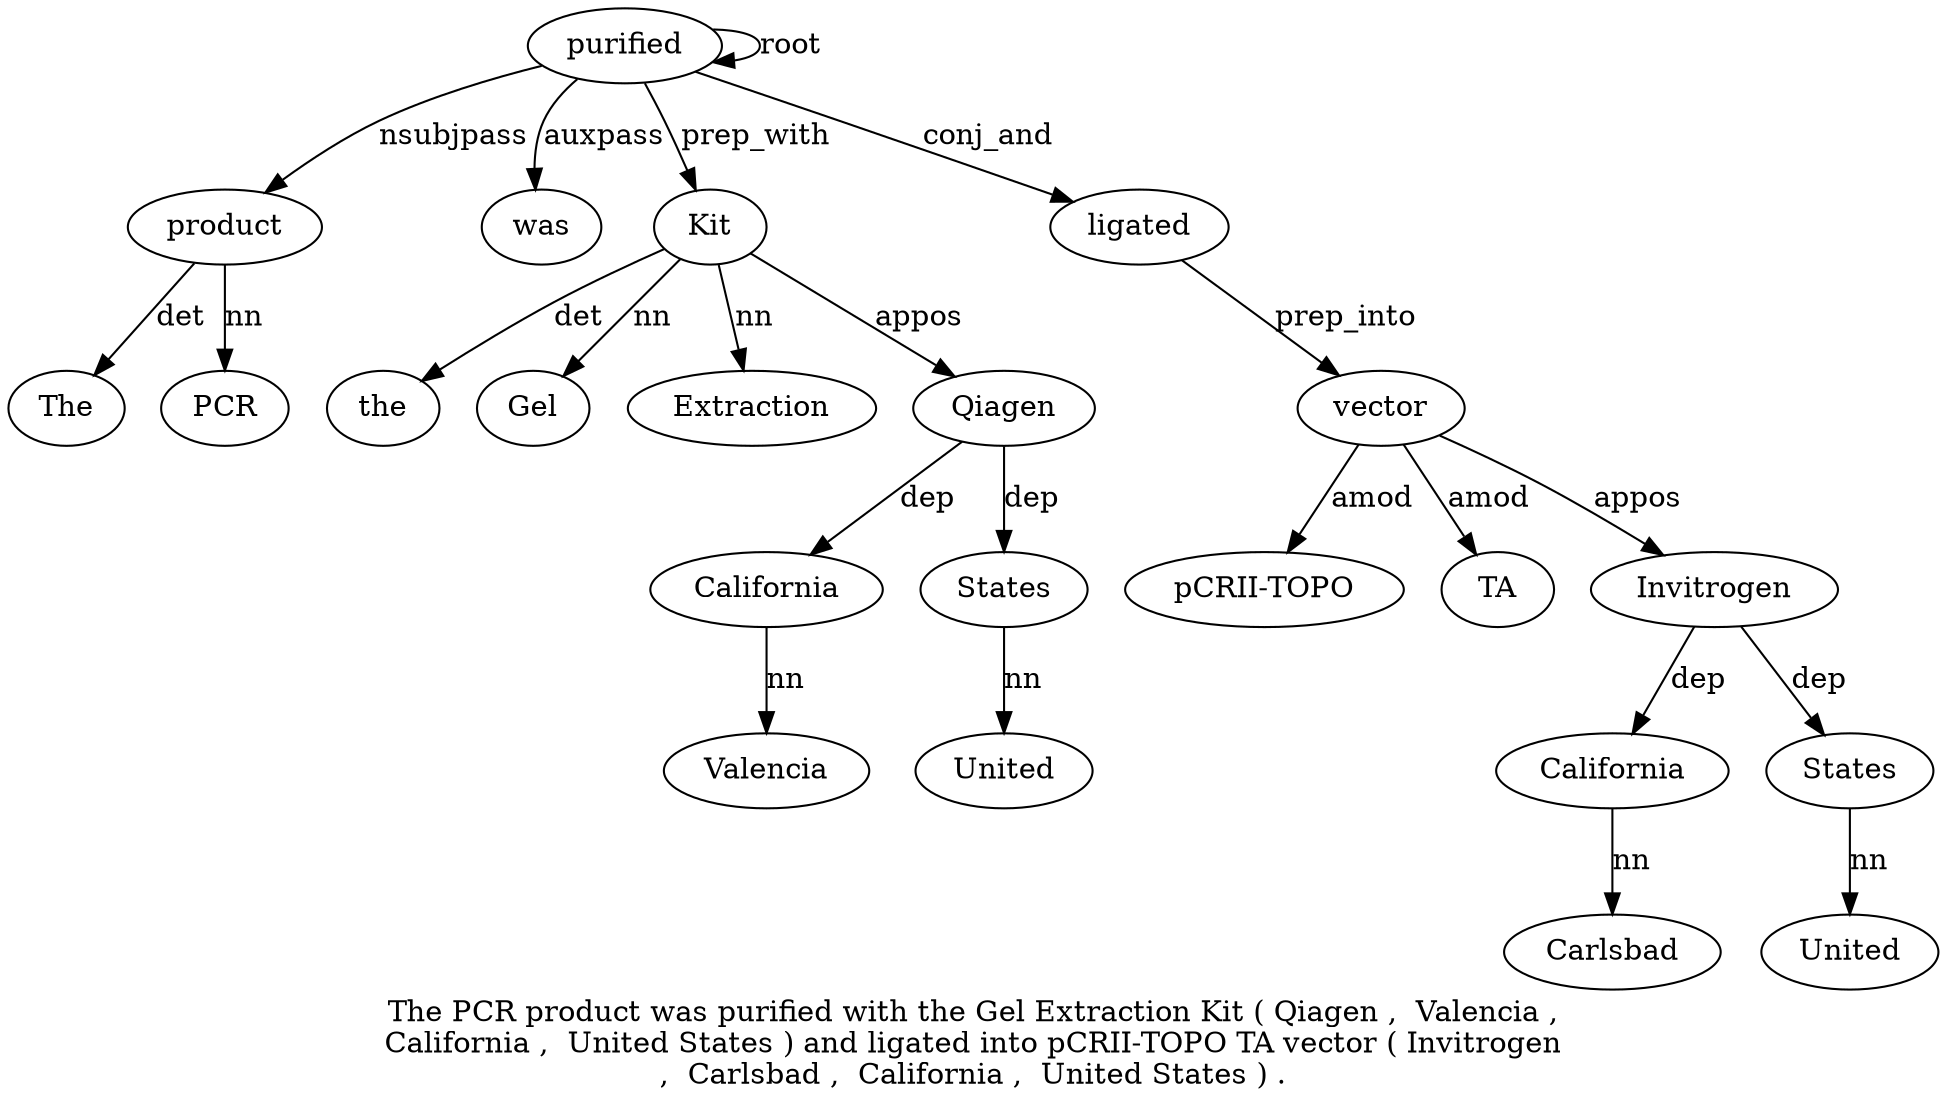 digraph "The PCR product was purified with the Gel Extraction Kit ( Qiagen ,  Valencia ,  California ,  United States ) and ligated into pCRII-TOPO TA vector ( Invitrogen ,  Carlsbad ,  California ,  United States ) ." {
label="The PCR product was purified with the Gel Extraction Kit ( Qiagen ,  Valencia ,
California ,  United States ) and ligated into pCRII-TOPO TA vector ( Invitrogen
,  Carlsbad ,  California ,  United States ) .";
product3 [style=filled, fillcolor=white, label=product];
The1 [style=filled, fillcolor=white, label=The];
product3 -> The1  [label=det];
PCR2 [style=filled, fillcolor=white, label=PCR];
product3 -> PCR2  [label=nn];
purified5 [style=filled, fillcolor=white, label=purified];
purified5 -> product3  [label=nsubjpass];
was4 [style=filled, fillcolor=white, label=was];
purified5 -> was4  [label=auxpass];
purified5 -> purified5  [label=root];
Kit10 [style=filled, fillcolor=white, label=Kit];
the7 [style=filled, fillcolor=white, label=the];
Kit10 -> the7  [label=det];
Gel8 [style=filled, fillcolor=white, label=Gel];
Kit10 -> Gel8  [label=nn];
Extraction9 [style=filled, fillcolor=white, label=Extraction];
Kit10 -> Extraction9  [label=nn];
purified5 -> Kit10  [label=prep_with];
Qiagen12 [style=filled, fillcolor=white, label=Qiagen];
Kit10 -> Qiagen12  [label=appos];
California16 [style=filled, fillcolor=white, label=California];
Valencia14 [style=filled, fillcolor=white, label=Valencia];
California16 -> Valencia14  [label=nn];
Qiagen12 -> California16  [label=dep];
States19 [style=filled, fillcolor=white, label=States];
United18 [style=filled, fillcolor=white, label=United];
States19 -> United18  [label=nn];
Qiagen12 -> States19  [label=dep];
ligated22 [style=filled, fillcolor=white, label=ligated];
purified5 -> ligated22  [label=conj_and];
vector26 [style=filled, fillcolor=white, label=vector];
"pCRII-TOPO24" [style=filled, fillcolor=white, label="pCRII-TOPO"];
vector26 -> "pCRII-TOPO24"  [label=amod];
TA25 [style=filled, fillcolor=white, label=TA];
vector26 -> TA25  [label=amod];
ligated22 -> vector26  [label=prep_into];
Invitrogen28 [style=filled, fillcolor=white, label=Invitrogen];
vector26 -> Invitrogen28  [label=appos];
California32 [style=filled, fillcolor=white, label=California];
Carlsbad30 [style=filled, fillcolor=white, label=Carlsbad];
California32 -> Carlsbad30  [label=nn];
Invitrogen28 -> California32  [label=dep];
States35 [style=filled, fillcolor=white, label=States];
United34 [style=filled, fillcolor=white, label=United];
States35 -> United34  [label=nn];
Invitrogen28 -> States35  [label=dep];
}
